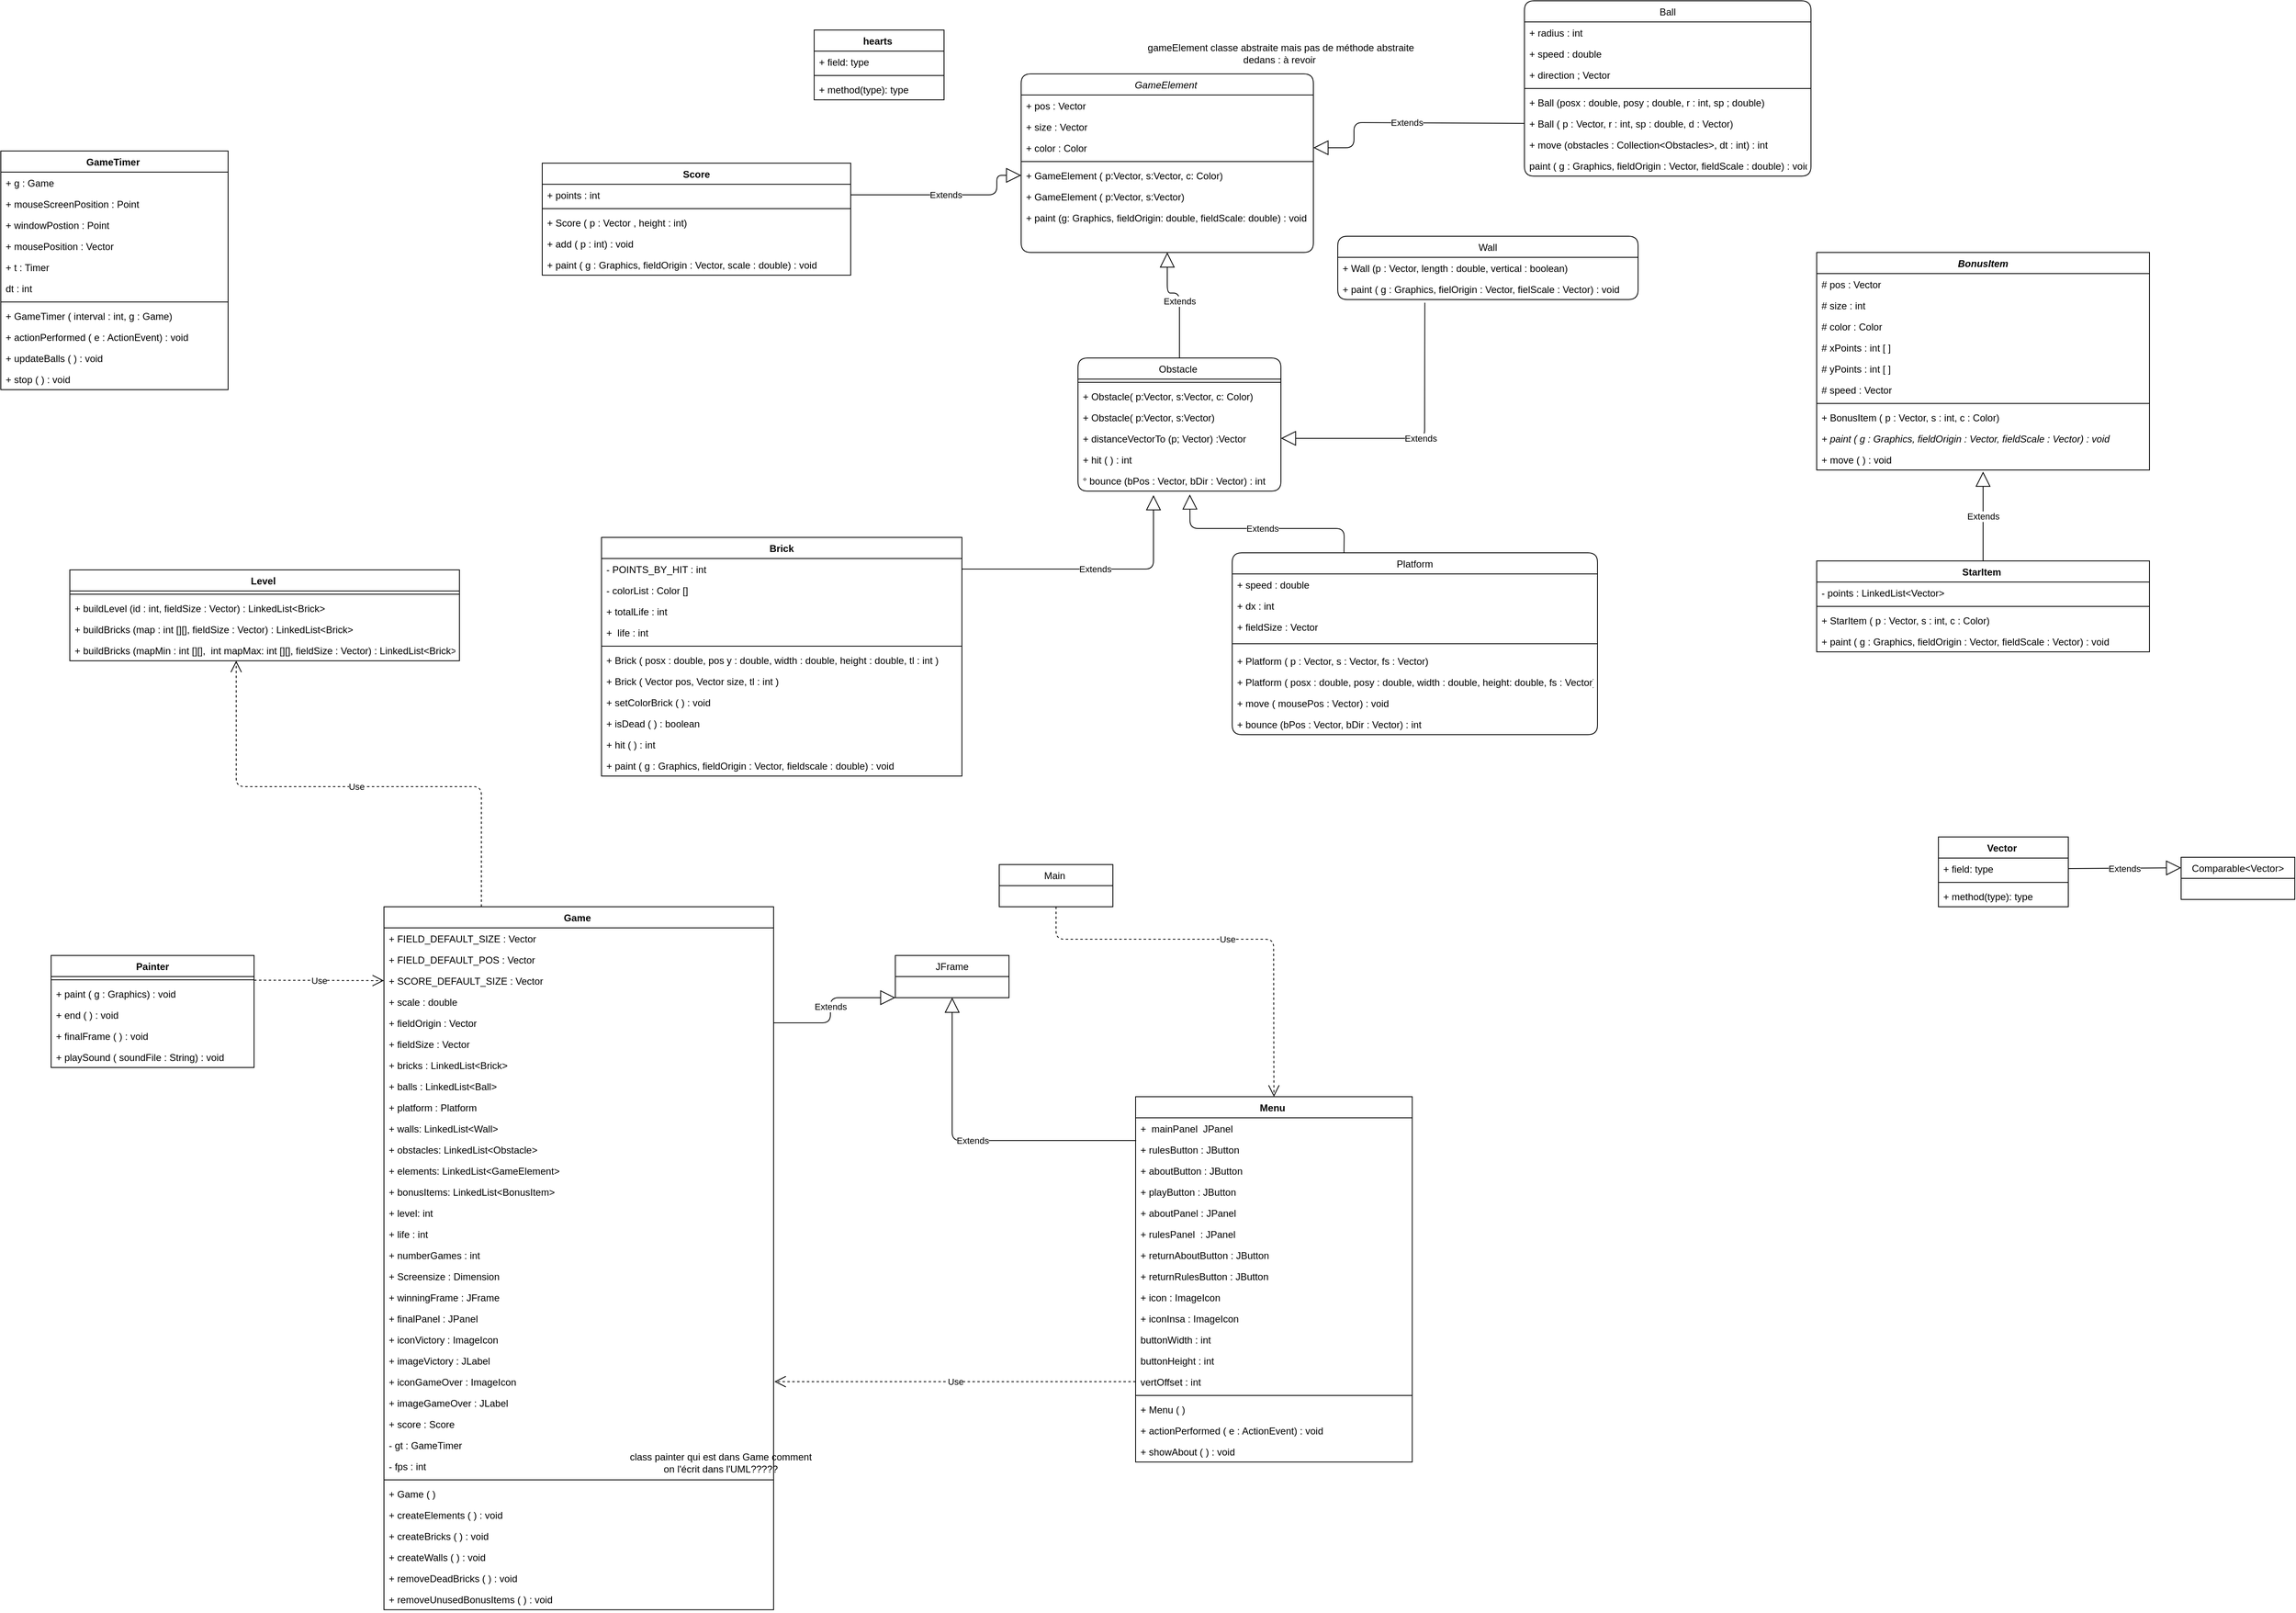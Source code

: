 <mxfile>
    <diagram id="C5RBs43oDa-KdzZeNtuy" name="Page-1">
        <mxGraphModel dx="3650" dy="557" grid="0" gridSize="10" guides="1" tooltips="1" connect="1" arrows="1" fold="1" page="0" pageScale="1" pageWidth="827" pageHeight="1169" background="none" math="0" shadow="0">
            <root>
                <mxCell id="WIyWlLk6GJQsqaUBKTNV-0"/>
                <mxCell id="WIyWlLk6GJQsqaUBKTNV-1" parent="WIyWlLk6GJQsqaUBKTNV-0"/>
                <mxCell id="zkfFHV4jXpPFQw0GAbJ--0" value="GameElement " style="swimlane;fontStyle=2;align=center;verticalAlign=top;childLayout=stackLayout;horizontal=1;startSize=26;horizontalStack=0;resizeParent=1;resizeLast=0;collapsible=1;marginBottom=0;rounded=1;shadow=0;strokeWidth=1;" parent="WIyWlLk6GJQsqaUBKTNV-1" vertex="1">
                    <mxGeometry x="-890" y="180" width="360" height="220" as="geometry">
                        <mxRectangle x="230" y="140" width="160" height="26" as="alternateBounds"/>
                    </mxGeometry>
                </mxCell>
                <mxCell id="zkfFHV4jXpPFQw0GAbJ--1" value="+ pos : Vector " style="text;align=left;verticalAlign=top;spacingLeft=4;spacingRight=4;overflow=hidden;rotatable=0;points=[[0,0.5],[1,0.5]];portConstraint=eastwest;rounded=1;" parent="zkfFHV4jXpPFQw0GAbJ--0" vertex="1">
                    <mxGeometry y="26" width="360" height="26" as="geometry"/>
                </mxCell>
                <mxCell id="zkfFHV4jXpPFQw0GAbJ--3" value="+ size : Vector " style="text;align=left;verticalAlign=top;spacingLeft=4;spacingRight=4;overflow=hidden;rotatable=0;points=[[0,0.5],[1,0.5]];portConstraint=eastwest;rounded=1;shadow=0;html=0;" parent="zkfFHV4jXpPFQw0GAbJ--0" vertex="1">
                    <mxGeometry y="52" width="360" height="26" as="geometry"/>
                </mxCell>
                <mxCell id="zkfFHV4jXpPFQw0GAbJ--2" value="+ color : Color " style="text;align=left;verticalAlign=top;spacingLeft=4;spacingRight=4;overflow=hidden;rotatable=0;points=[[0,0.5],[1,0.5]];portConstraint=eastwest;rounded=1;shadow=0;html=0;" parent="zkfFHV4jXpPFQw0GAbJ--0" vertex="1">
                    <mxGeometry y="78" width="360" height="26" as="geometry"/>
                </mxCell>
                <mxCell id="zkfFHV4jXpPFQw0GAbJ--4" value="" style="line;html=1;strokeWidth=1;align=left;verticalAlign=middle;spacingTop=-1;spacingLeft=3;spacingRight=3;rotatable=0;labelPosition=right;points=[];portConstraint=eastwest;rounded=1;" parent="zkfFHV4jXpPFQw0GAbJ--0" vertex="1">
                    <mxGeometry y="104" width="360" height="8" as="geometry"/>
                </mxCell>
                <mxCell id="zkfFHV4jXpPFQw0GAbJ--5" value="+ GameElement ( p:Vector, s:Vector, c: Color)&#10;" style="text;align=left;verticalAlign=top;spacingLeft=4;spacingRight=4;overflow=hidden;rotatable=0;points=[[0,0.5],[1,0.5]];portConstraint=eastwest;fontStyle=0;rounded=1;" parent="zkfFHV4jXpPFQw0GAbJ--0" vertex="1">
                    <mxGeometry y="112" width="360" height="26" as="geometry"/>
                </mxCell>
                <mxCell id="P5pWJtU0JUkxJ-UtCETu-0" value="+ GameElement ( p:Vector, s:Vector)&#10;" style="text;align=left;verticalAlign=top;spacingLeft=4;spacingRight=4;overflow=hidden;rotatable=0;points=[[0,0.5],[1,0.5]];portConstraint=eastwest;fontStyle=0;rounded=1;" parent="zkfFHV4jXpPFQw0GAbJ--0" vertex="1">
                    <mxGeometry y="138" width="360" height="26" as="geometry"/>
                </mxCell>
                <mxCell id="P5pWJtU0JUkxJ-UtCETu-1" value="+ paint (g: Graphics, fieldOrigin: double, fieldScale: double) : void " style="text;align=left;verticalAlign=top;spacingLeft=4;spacingRight=4;overflow=hidden;rotatable=0;points=[[0,0.5],[1,0.5]];portConstraint=eastwest;fontStyle=0;rounded=1;" parent="zkfFHV4jXpPFQw0GAbJ--0" vertex="1">
                    <mxGeometry y="164" width="360" height="26" as="geometry"/>
                </mxCell>
                <mxCell id="zkfFHV4jXpPFQw0GAbJ--6" value="Obstacle " style="swimlane;fontStyle=0;align=center;verticalAlign=top;childLayout=stackLayout;horizontal=1;startSize=26;horizontalStack=0;resizeParent=1;resizeLast=0;collapsible=1;marginBottom=0;rounded=1;shadow=0;strokeWidth=1;" parent="WIyWlLk6GJQsqaUBKTNV-1" vertex="1">
                    <mxGeometry x="-820" y="530" width="250" height="164" as="geometry">
                        <mxRectangle x="130" y="380" width="160" height="26" as="alternateBounds"/>
                    </mxGeometry>
                </mxCell>
                <mxCell id="zkfFHV4jXpPFQw0GAbJ--9" value="" style="line;html=1;strokeWidth=1;align=left;verticalAlign=middle;spacingTop=-1;spacingLeft=3;spacingRight=3;rotatable=0;labelPosition=right;points=[];portConstraint=eastwest;rounded=1;" parent="zkfFHV4jXpPFQw0GAbJ--6" vertex="1">
                    <mxGeometry y="26" width="250" height="8" as="geometry"/>
                </mxCell>
                <mxCell id="zkfFHV4jXpPFQw0GAbJ--11" value="+ Obstacle( p:Vector, s:Vector, c: Color)&#10;" style="text;align=left;verticalAlign=top;spacingLeft=4;spacingRight=4;overflow=hidden;rotatable=0;points=[[0,0.5],[1,0.5]];portConstraint=eastwest;rounded=1;" parent="zkfFHV4jXpPFQw0GAbJ--6" vertex="1">
                    <mxGeometry y="34" width="250" height="26" as="geometry"/>
                </mxCell>
                <mxCell id="P5pWJtU0JUkxJ-UtCETu-2" value="+ Obstacle( p:Vector, s:Vector)&#10;" style="text;align=left;verticalAlign=top;spacingLeft=4;spacingRight=4;overflow=hidden;rotatable=0;points=[[0,0.5],[1,0.5]];portConstraint=eastwest;rounded=1;" parent="zkfFHV4jXpPFQw0GAbJ--6" vertex="1">
                    <mxGeometry y="60" width="250" height="26" as="geometry"/>
                </mxCell>
                <mxCell id="P5pWJtU0JUkxJ-UtCETu-3" value="+ distanceVectorTo (p; Vector) :Vector" style="text;align=left;verticalAlign=top;spacingLeft=4;spacingRight=4;overflow=hidden;rotatable=0;points=[[0,0.5],[1,0.5]];portConstraint=eastwest;rounded=1;" parent="zkfFHV4jXpPFQw0GAbJ--6" vertex="1">
                    <mxGeometry y="86" width="250" height="26" as="geometry"/>
                </mxCell>
                <mxCell id="P5pWJtU0JUkxJ-UtCETu-4" value="+ hit ( ) : int " style="text;align=left;verticalAlign=top;spacingLeft=4;spacingRight=4;overflow=hidden;rotatable=0;points=[[0,0.5],[1,0.5]];portConstraint=eastwest;rounded=1;" parent="zkfFHV4jXpPFQw0GAbJ--6" vertex="1">
                    <mxGeometry y="112" width="250" height="26" as="geometry"/>
                </mxCell>
                <mxCell id="P5pWJtU0JUkxJ-UtCETu-11" value="° bounce (bPos : Vector, bDir : Vector) : int " style="text;align=left;verticalAlign=top;spacingLeft=4;spacingRight=4;overflow=hidden;rotatable=0;points=[[0,0.5],[1,0.5]];portConstraint=eastwest;rounded=1;" parent="zkfFHV4jXpPFQw0GAbJ--6" vertex="1">
                    <mxGeometry y="138" width="250" height="26" as="geometry"/>
                </mxCell>
                <mxCell id="P5pWJtU0JUkxJ-UtCETu-21" value="Wall" style="swimlane;fontStyle=0;childLayout=stackLayout;horizontal=1;startSize=26;fillColor=none;horizontalStack=0;resizeParent=1;resizeParentMax=0;resizeLast=0;collapsible=1;marginBottom=0;rounded=1;" parent="WIyWlLk6GJQsqaUBKTNV-1" vertex="1">
                    <mxGeometry x="-500" y="380" width="370" height="78" as="geometry"/>
                </mxCell>
                <mxCell id="P5pWJtU0JUkxJ-UtCETu-22" value="+ Wall (p : Vector, length : double, vertical : boolean)" style="text;strokeColor=none;fillColor=none;align=left;verticalAlign=top;spacingLeft=4;spacingRight=4;overflow=hidden;rotatable=0;points=[[0,0.5],[1,0.5]];portConstraint=eastwest;rounded=1;" parent="P5pWJtU0JUkxJ-UtCETu-21" vertex="1">
                    <mxGeometry y="26" width="370" height="26" as="geometry"/>
                </mxCell>
                <mxCell id="P5pWJtU0JUkxJ-UtCETu-23" value="+ paint ( g : Graphics, fielOrigin : Vector, fielScale : Vector) : void " style="text;strokeColor=none;fillColor=none;align=left;verticalAlign=top;spacingLeft=4;spacingRight=4;overflow=hidden;rotatable=0;points=[[0,0.5],[1,0.5]];portConstraint=eastwest;rounded=1;" parent="P5pWJtU0JUkxJ-UtCETu-21" vertex="1">
                    <mxGeometry y="52" width="370" height="26" as="geometry"/>
                </mxCell>
                <mxCell id="P5pWJtU0JUkxJ-UtCETu-28" value="Platform" style="swimlane;fontStyle=0;align=center;verticalAlign=top;childLayout=stackLayout;horizontal=1;startSize=26;horizontalStack=0;resizeParent=1;resizeParentMax=0;resizeLast=0;collapsible=1;marginBottom=0;rounded=1;" parent="WIyWlLk6GJQsqaUBKTNV-1" vertex="1">
                    <mxGeometry x="-630" y="770" width="450" height="224" as="geometry"/>
                </mxCell>
                <mxCell id="P5pWJtU0JUkxJ-UtCETu-29" value="+ speed : double " style="text;strokeColor=none;fillColor=none;align=left;verticalAlign=top;spacingLeft=4;spacingRight=4;overflow=hidden;rotatable=0;points=[[0,0.5],[1,0.5]];portConstraint=eastwest;rounded=1;" parent="P5pWJtU0JUkxJ-UtCETu-28" vertex="1">
                    <mxGeometry y="26" width="450" height="26" as="geometry"/>
                </mxCell>
                <mxCell id="P5pWJtU0JUkxJ-UtCETu-37" value="+ dx : int " style="text;strokeColor=none;fillColor=none;align=left;verticalAlign=top;spacingLeft=4;spacingRight=4;overflow=hidden;rotatable=0;points=[[0,0.5],[1,0.5]];portConstraint=eastwest;rounded=1;" parent="P5pWJtU0JUkxJ-UtCETu-28" vertex="1">
                    <mxGeometry y="52" width="450" height="26" as="geometry"/>
                </mxCell>
                <mxCell id="P5pWJtU0JUkxJ-UtCETu-38" value="+ fieldSize : Vector " style="text;strokeColor=none;fillColor=none;align=left;verticalAlign=top;spacingLeft=4;spacingRight=4;overflow=hidden;rotatable=0;points=[[0,0.5],[1,0.5]];portConstraint=eastwest;rounded=1;" parent="P5pWJtU0JUkxJ-UtCETu-28" vertex="1">
                    <mxGeometry y="78" width="450" height="26" as="geometry"/>
                </mxCell>
                <mxCell id="P5pWJtU0JUkxJ-UtCETu-30" value="" style="line;strokeWidth=1;fillColor=none;align=left;verticalAlign=middle;spacingTop=-1;spacingLeft=3;spacingRight=3;rotatable=0;labelPosition=right;points=[];portConstraint=eastwest;rounded=1;" parent="P5pWJtU0JUkxJ-UtCETu-28" vertex="1">
                    <mxGeometry y="104" width="450" height="16" as="geometry"/>
                </mxCell>
                <mxCell id="P5pWJtU0JUkxJ-UtCETu-31" value="+ Platform ( p : Vector, s : Vector, fs : Vector) " style="text;strokeColor=none;fillColor=none;align=left;verticalAlign=top;spacingLeft=4;spacingRight=4;overflow=hidden;rotatable=0;points=[[0,0.5],[1,0.5]];portConstraint=eastwest;rounded=1;" parent="P5pWJtU0JUkxJ-UtCETu-28" vertex="1">
                    <mxGeometry y="120" width="450" height="26" as="geometry"/>
                </mxCell>
                <mxCell id="1" value="+ Platform ( posx : double, posy : double, width : double, height: double, fs : Vector) " style="text;strokeColor=none;fillColor=none;align=left;verticalAlign=top;spacingLeft=4;spacingRight=4;overflow=hidden;rotatable=0;points=[[0,0.5],[1,0.5]];portConstraint=eastwest;rounded=1;" parent="P5pWJtU0JUkxJ-UtCETu-28" vertex="1">
                    <mxGeometry y="146" width="450" height="26" as="geometry"/>
                </mxCell>
                <mxCell id="P5pWJtU0JUkxJ-UtCETu-39" value="+ move ( mousePos : Vector) : void " style="text;strokeColor=none;fillColor=none;align=left;verticalAlign=top;spacingLeft=4;spacingRight=4;overflow=hidden;rotatable=0;points=[[0,0.5],[1,0.5]];portConstraint=eastwest;rounded=1;" parent="P5pWJtU0JUkxJ-UtCETu-28" vertex="1">
                    <mxGeometry y="172" width="450" height="26" as="geometry"/>
                </mxCell>
                <mxCell id="P5pWJtU0JUkxJ-UtCETu-40" value="+ bounce (bPos : Vector, bDir : Vector) : int " style="text;strokeColor=none;fillColor=none;align=left;verticalAlign=top;spacingLeft=4;spacingRight=4;overflow=hidden;rotatable=0;points=[[0,0.5],[1,0.5]];portConstraint=eastwest;rounded=1;" parent="P5pWJtU0JUkxJ-UtCETu-28" vertex="1">
                    <mxGeometry y="198" width="450" height="26" as="geometry"/>
                </mxCell>
                <mxCell id="P5pWJtU0JUkxJ-UtCETu-43" value="Ball" style="swimlane;fontStyle=0;align=center;verticalAlign=top;childLayout=stackLayout;horizontal=1;startSize=26;horizontalStack=0;resizeParent=1;resizeParentMax=0;resizeLast=0;collapsible=1;marginBottom=0;rounded=1;" parent="WIyWlLk6GJQsqaUBKTNV-1" vertex="1">
                    <mxGeometry x="-270" y="90" width="353" height="216" as="geometry"/>
                </mxCell>
                <mxCell id="P5pWJtU0JUkxJ-UtCETu-44" value="+ radius : int" style="text;strokeColor=none;fillColor=none;align=left;verticalAlign=top;spacingLeft=4;spacingRight=4;overflow=hidden;rotatable=0;points=[[0,0.5],[1,0.5]];portConstraint=eastwest;rounded=1;" parent="P5pWJtU0JUkxJ-UtCETu-43" vertex="1">
                    <mxGeometry y="26" width="353" height="26" as="geometry"/>
                </mxCell>
                <mxCell id="P5pWJtU0JUkxJ-UtCETu-47" value="+ speed : double " style="text;strokeColor=none;fillColor=none;align=left;verticalAlign=top;spacingLeft=4;spacingRight=4;overflow=hidden;rotatable=0;points=[[0,0.5],[1,0.5]];portConstraint=eastwest;rounded=1;" parent="P5pWJtU0JUkxJ-UtCETu-43" vertex="1">
                    <mxGeometry y="52" width="353" height="26" as="geometry"/>
                </mxCell>
                <mxCell id="P5pWJtU0JUkxJ-UtCETu-48" value="+ direction ; Vector " style="text;strokeColor=none;fillColor=none;align=left;verticalAlign=top;spacingLeft=4;spacingRight=4;overflow=hidden;rotatable=0;points=[[0,0.5],[1,0.5]];portConstraint=eastwest;rounded=1;" parent="P5pWJtU0JUkxJ-UtCETu-43" vertex="1">
                    <mxGeometry y="78" width="353" height="26" as="geometry"/>
                </mxCell>
                <mxCell id="P5pWJtU0JUkxJ-UtCETu-45" value="" style="line;strokeWidth=1;fillColor=none;align=left;verticalAlign=middle;spacingTop=-1;spacingLeft=3;spacingRight=3;rotatable=0;labelPosition=right;points=[];portConstraint=eastwest;rounded=1;" parent="P5pWJtU0JUkxJ-UtCETu-43" vertex="1">
                    <mxGeometry y="104" width="353" height="8" as="geometry"/>
                </mxCell>
                <mxCell id="P5pWJtU0JUkxJ-UtCETu-46" value="+ Ball (posx : double, posy ; double, r : int, sp ; double)" style="text;strokeColor=none;fillColor=none;align=left;verticalAlign=top;spacingLeft=4;spacingRight=4;overflow=hidden;rotatable=0;points=[[0,0.5],[1,0.5]];portConstraint=eastwest;rounded=1;" parent="P5pWJtU0JUkxJ-UtCETu-43" vertex="1">
                    <mxGeometry y="112" width="353" height="26" as="geometry"/>
                </mxCell>
                <mxCell id="0" value="+ Ball ( p : Vector, r : int, sp : double, d : Vector)" style="text;strokeColor=none;fillColor=none;align=left;verticalAlign=top;spacingLeft=4;spacingRight=4;overflow=hidden;rotatable=0;points=[[0,0.5],[1,0.5]];portConstraint=eastwest;rounded=1;" parent="P5pWJtU0JUkxJ-UtCETu-43" vertex="1">
                    <mxGeometry y="138" width="353" height="26" as="geometry"/>
                </mxCell>
                <mxCell id="P5pWJtU0JUkxJ-UtCETu-50" value="+ move (obstacles : Collection&lt;Obstacles&gt;, dt : int) : int " style="text;strokeColor=none;fillColor=none;align=left;verticalAlign=top;spacingLeft=4;spacingRight=4;overflow=hidden;rotatable=0;points=[[0,0.5],[1,0.5]];portConstraint=eastwest;rounded=1;" parent="P5pWJtU0JUkxJ-UtCETu-43" vertex="1">
                    <mxGeometry y="164" width="353" height="26" as="geometry"/>
                </mxCell>
                <mxCell id="P5pWJtU0JUkxJ-UtCETu-51" value="paint ( g : Graphics, fieldOrigin : Vector, fieldScale : double) : void " style="text;strokeColor=none;fillColor=none;align=left;verticalAlign=top;spacingLeft=4;spacingRight=4;overflow=hidden;rotatable=0;points=[[0,0.5],[1,0.5]];portConstraint=eastwest;rounded=1;" parent="P5pWJtU0JUkxJ-UtCETu-43" vertex="1">
                    <mxGeometry y="190" width="353" height="26" as="geometry"/>
                </mxCell>
                <mxCell id="rIkTFQc5rq41nC-OxnAQ-1" value="Level " style="swimlane;fontStyle=1;align=center;verticalAlign=top;childLayout=stackLayout;horizontal=1;startSize=26;horizontalStack=0;resizeParent=1;resizeParentMax=0;resizeLast=0;collapsible=1;marginBottom=0;" parent="WIyWlLk6GJQsqaUBKTNV-1" vertex="1">
                    <mxGeometry x="-2062" y="791" width="480" height="112" as="geometry"/>
                </mxCell>
                <mxCell id="rIkTFQc5rq41nC-OxnAQ-2" value="" style="line;strokeWidth=1;fillColor=none;align=left;verticalAlign=middle;spacingTop=-1;spacingLeft=3;spacingRight=3;rotatable=0;labelPosition=right;points=[];portConstraint=eastwest;" parent="rIkTFQc5rq41nC-OxnAQ-1" vertex="1">
                    <mxGeometry y="26" width="480" height="8" as="geometry"/>
                </mxCell>
                <mxCell id="rIkTFQc5rq41nC-OxnAQ-3" value="+ buildLevel (id : int, fieldSize : Vector) : LinkedList&lt;Brick&gt;" style="text;strokeColor=none;fillColor=none;align=left;verticalAlign=top;spacingLeft=4;spacingRight=4;overflow=hidden;rotatable=0;points=[[0,0.5],[1,0.5]];portConstraint=eastwest;" parent="rIkTFQc5rq41nC-OxnAQ-1" vertex="1">
                    <mxGeometry y="34" width="480" height="26" as="geometry"/>
                </mxCell>
                <mxCell id="rIkTFQc5rq41nC-OxnAQ-4" value="+ buildBricks (map : int [][], fieldSize : Vector) : LinkedList&lt;Brick&gt;" style="text;strokeColor=none;fillColor=none;align=left;verticalAlign=top;spacingLeft=4;spacingRight=4;overflow=hidden;rotatable=0;points=[[0,0.5],[1,0.5]];portConstraint=eastwest;" parent="rIkTFQc5rq41nC-OxnAQ-1" vertex="1">
                    <mxGeometry y="60" width="480" height="26" as="geometry"/>
                </mxCell>
                <mxCell id="rIkTFQc5rq41nC-OxnAQ-5" value="+ buildBricks (mapMin : int [][],  int mapMax: int [][], fieldSize : Vector) : LinkedList&lt;Brick&gt;" style="text;strokeColor=none;fillColor=none;align=left;verticalAlign=top;spacingLeft=4;spacingRight=4;overflow=hidden;rotatable=0;points=[[0,0.5],[1,0.5]];portConstraint=eastwest;" parent="rIkTFQc5rq41nC-OxnAQ-1" vertex="1">
                    <mxGeometry y="86" width="480" height="26" as="geometry"/>
                </mxCell>
                <mxCell id="3sQyv6i3t1E8PnTwrgPQ-1" value="GameTimer " style="swimlane;fontStyle=1;align=center;verticalAlign=top;childLayout=stackLayout;horizontal=1;startSize=26;horizontalStack=0;resizeParent=1;resizeParentMax=0;resizeLast=0;collapsible=1;marginBottom=0;" parent="WIyWlLk6GJQsqaUBKTNV-1" vertex="1">
                    <mxGeometry x="-2147" y="275" width="280" height="294" as="geometry"/>
                </mxCell>
                <mxCell id="3sQyv6i3t1E8PnTwrgPQ-2" value="+ g : Game " style="text;strokeColor=none;fillColor=none;align=left;verticalAlign=top;spacingLeft=4;spacingRight=4;overflow=hidden;rotatable=0;points=[[0,0.5],[1,0.5]];portConstraint=eastwest;" parent="3sQyv6i3t1E8PnTwrgPQ-1" vertex="1">
                    <mxGeometry y="26" width="280" height="26" as="geometry"/>
                </mxCell>
                <mxCell id="3sQyv6i3t1E8PnTwrgPQ-3" value="+ mouseScreenPosition : Point" style="text;strokeColor=none;fillColor=none;align=left;verticalAlign=top;spacingLeft=4;spacingRight=4;overflow=hidden;rotatable=0;points=[[0,0.5],[1,0.5]];portConstraint=eastwest;" parent="3sQyv6i3t1E8PnTwrgPQ-1" vertex="1">
                    <mxGeometry y="52" width="280" height="26" as="geometry"/>
                </mxCell>
                <mxCell id="3sQyv6i3t1E8PnTwrgPQ-4" value="+ windowPostion : Point " style="text;strokeColor=none;fillColor=none;align=left;verticalAlign=top;spacingLeft=4;spacingRight=4;overflow=hidden;rotatable=0;points=[[0,0.5],[1,0.5]];portConstraint=eastwest;" parent="3sQyv6i3t1E8PnTwrgPQ-1" vertex="1">
                    <mxGeometry y="78" width="280" height="26" as="geometry"/>
                </mxCell>
                <mxCell id="3sQyv6i3t1E8PnTwrgPQ-5" value="+ mousePosition : Vector " style="text;strokeColor=none;fillColor=none;align=left;verticalAlign=top;spacingLeft=4;spacingRight=4;overflow=hidden;rotatable=0;points=[[0,0.5],[1,0.5]];portConstraint=eastwest;" parent="3sQyv6i3t1E8PnTwrgPQ-1" vertex="1">
                    <mxGeometry y="104" width="280" height="26" as="geometry"/>
                </mxCell>
                <mxCell id="3sQyv6i3t1E8PnTwrgPQ-6" value="+ t : Timer " style="text;strokeColor=none;fillColor=none;align=left;verticalAlign=top;spacingLeft=4;spacingRight=4;overflow=hidden;rotatable=0;points=[[0,0.5],[1,0.5]];portConstraint=eastwest;" parent="3sQyv6i3t1E8PnTwrgPQ-1" vertex="1">
                    <mxGeometry y="130" width="280" height="26" as="geometry"/>
                </mxCell>
                <mxCell id="3sQyv6i3t1E8PnTwrgPQ-7" value="dt : int " style="text;strokeColor=none;fillColor=none;align=left;verticalAlign=top;spacingLeft=4;spacingRight=4;overflow=hidden;rotatable=0;points=[[0,0.5],[1,0.5]];portConstraint=eastwest;" parent="3sQyv6i3t1E8PnTwrgPQ-1" vertex="1">
                    <mxGeometry y="156" width="280" height="26" as="geometry"/>
                </mxCell>
                <mxCell id="3sQyv6i3t1E8PnTwrgPQ-8" value="" style="line;strokeWidth=1;fillColor=none;align=left;verticalAlign=middle;spacingTop=-1;spacingLeft=3;spacingRight=3;rotatable=0;labelPosition=right;points=[];portConstraint=eastwest;" parent="3sQyv6i3t1E8PnTwrgPQ-1" vertex="1">
                    <mxGeometry y="182" width="280" height="8" as="geometry"/>
                </mxCell>
                <mxCell id="3sQyv6i3t1E8PnTwrgPQ-9" value="+ GameTimer ( interval : int, g : Game)" style="text;strokeColor=none;fillColor=none;align=left;verticalAlign=top;spacingLeft=4;spacingRight=4;overflow=hidden;rotatable=0;points=[[0,0.5],[1,0.5]];portConstraint=eastwest;" parent="3sQyv6i3t1E8PnTwrgPQ-1" vertex="1">
                    <mxGeometry y="190" width="280" height="26" as="geometry"/>
                </mxCell>
                <mxCell id="3sQyv6i3t1E8PnTwrgPQ-10" value="+ actionPerformed ( e : ActionEvent) : void " style="text;strokeColor=none;fillColor=none;align=left;verticalAlign=top;spacingLeft=4;spacingRight=4;overflow=hidden;rotatable=0;points=[[0,0.5],[1,0.5]];portConstraint=eastwest;" parent="3sQyv6i3t1E8PnTwrgPQ-1" vertex="1">
                    <mxGeometry y="216" width="280" height="26" as="geometry"/>
                </mxCell>
                <mxCell id="3sQyv6i3t1E8PnTwrgPQ-11" value="+ updateBalls ( ) : void " style="text;strokeColor=none;fillColor=none;align=left;verticalAlign=top;spacingLeft=4;spacingRight=4;overflow=hidden;rotatable=0;points=[[0,0.5],[1,0.5]];portConstraint=eastwest;" parent="3sQyv6i3t1E8PnTwrgPQ-1" vertex="1">
                    <mxGeometry y="242" width="280" height="26" as="geometry"/>
                </mxCell>
                <mxCell id="3sQyv6i3t1E8PnTwrgPQ-12" value="+ stop ( ) : void " style="text;strokeColor=none;fillColor=none;align=left;verticalAlign=top;spacingLeft=4;spacingRight=4;overflow=hidden;rotatable=0;points=[[0,0.5],[1,0.5]];portConstraint=eastwest;" parent="3sQyv6i3t1E8PnTwrgPQ-1" vertex="1">
                    <mxGeometry y="268" width="280" height="26" as="geometry"/>
                </mxCell>
                <mxCell id="muImEL95zhOur9puR7TI-1" value="Score" style="swimlane;fontStyle=1;align=center;verticalAlign=top;childLayout=stackLayout;horizontal=1;startSize=26;horizontalStack=0;resizeParent=1;resizeParentMax=0;resizeLast=0;collapsible=1;marginBottom=0;" parent="WIyWlLk6GJQsqaUBKTNV-1" vertex="1">
                    <mxGeometry x="-1480" y="290" width="380" height="138" as="geometry"/>
                </mxCell>
                <mxCell id="muImEL95zhOur9puR7TI-2" value="+ points : int " style="text;strokeColor=none;fillColor=none;align=left;verticalAlign=top;spacingLeft=4;spacingRight=4;overflow=hidden;rotatable=0;points=[[0,0.5],[1,0.5]];portConstraint=eastwest;" parent="muImEL95zhOur9puR7TI-1" vertex="1">
                    <mxGeometry y="26" width="380" height="26" as="geometry"/>
                </mxCell>
                <mxCell id="muImEL95zhOur9puR7TI-3" value="" style="line;strokeWidth=1;fillColor=none;align=left;verticalAlign=middle;spacingTop=-1;spacingLeft=3;spacingRight=3;rotatable=0;labelPosition=right;points=[];portConstraint=eastwest;" parent="muImEL95zhOur9puR7TI-1" vertex="1">
                    <mxGeometry y="52" width="380" height="8" as="geometry"/>
                </mxCell>
                <mxCell id="muImEL95zhOur9puR7TI-4" value="+ Score ( p : Vector , height : int)" style="text;strokeColor=none;fillColor=none;align=left;verticalAlign=top;spacingLeft=4;spacingRight=4;overflow=hidden;rotatable=0;points=[[0,0.5],[1,0.5]];portConstraint=eastwest;" parent="muImEL95zhOur9puR7TI-1" vertex="1">
                    <mxGeometry y="60" width="380" height="26" as="geometry"/>
                </mxCell>
                <mxCell id="muImEL95zhOur9puR7TI-5" value="+ add ( p : int) : void " style="text;strokeColor=none;fillColor=none;align=left;verticalAlign=top;spacingLeft=4;spacingRight=4;overflow=hidden;rotatable=0;points=[[0,0.5],[1,0.5]];portConstraint=eastwest;" parent="muImEL95zhOur9puR7TI-1" vertex="1">
                    <mxGeometry y="86" width="380" height="26" as="geometry"/>
                </mxCell>
                <mxCell id="muImEL95zhOur9puR7TI-6" value="+ paint ( g : Graphics, fieldOrigin : Vector, scale : double) : void " style="text;strokeColor=none;fillColor=none;align=left;verticalAlign=top;spacingLeft=4;spacingRight=4;overflow=hidden;rotatable=0;points=[[0,0.5],[1,0.5]];portConstraint=eastwest;" parent="muImEL95zhOur9puR7TI-1" vertex="1">
                    <mxGeometry y="112" width="380" height="26" as="geometry"/>
                </mxCell>
                <mxCell id="2" value="BonusItem" style="swimlane;fontStyle=3;align=center;verticalAlign=top;childLayout=stackLayout;horizontal=1;startSize=26;horizontalStack=0;resizeParent=1;resizeParentMax=0;resizeLast=0;collapsible=1;marginBottom=0;" parent="WIyWlLk6GJQsqaUBKTNV-1" vertex="1">
                    <mxGeometry x="90" y="400" width="410" height="268" as="geometry"/>
                </mxCell>
                <mxCell id="3" value="# pos : Vector " style="text;strokeColor=none;fillColor=none;align=left;verticalAlign=top;spacingLeft=4;spacingRight=4;overflow=hidden;rotatable=0;points=[[0,0.5],[1,0.5]];portConstraint=eastwest;" parent="2" vertex="1">
                    <mxGeometry y="26" width="410" height="26" as="geometry"/>
                </mxCell>
                <mxCell id="6" value="# size : int " style="text;strokeColor=none;fillColor=none;align=left;verticalAlign=top;spacingLeft=4;spacingRight=4;overflow=hidden;rotatable=0;points=[[0,0.5],[1,0.5]];portConstraint=eastwest;" parent="2" vertex="1">
                    <mxGeometry y="52" width="410" height="26" as="geometry"/>
                </mxCell>
                <mxCell id="7" value="# color : Color" style="text;strokeColor=none;fillColor=none;align=left;verticalAlign=top;spacingLeft=4;spacingRight=4;overflow=hidden;rotatable=0;points=[[0,0.5],[1,0.5]];portConstraint=eastwest;" parent="2" vertex="1">
                    <mxGeometry y="78" width="410" height="26" as="geometry"/>
                </mxCell>
                <mxCell id="8" value="# xPoints : int [ ]" style="text;strokeColor=none;fillColor=none;align=left;verticalAlign=top;spacingLeft=4;spacingRight=4;overflow=hidden;rotatable=0;points=[[0,0.5],[1,0.5]];portConstraint=eastwest;" parent="2" vertex="1">
                    <mxGeometry y="104" width="410" height="26" as="geometry"/>
                </mxCell>
                <mxCell id="9" value="# yPoints : int [ ]" style="text;strokeColor=none;fillColor=none;align=left;verticalAlign=top;spacingLeft=4;spacingRight=4;overflow=hidden;rotatable=0;points=[[0,0.5],[1,0.5]];portConstraint=eastwest;" parent="2" vertex="1">
                    <mxGeometry y="130" width="410" height="26" as="geometry"/>
                </mxCell>
                <mxCell id="10" value="# speed : Vector " style="text;strokeColor=none;fillColor=none;align=left;verticalAlign=top;spacingLeft=4;spacingRight=4;overflow=hidden;rotatable=0;points=[[0,0.5],[1,0.5]];portConstraint=eastwest;" parent="2" vertex="1">
                    <mxGeometry y="156" width="410" height="26" as="geometry"/>
                </mxCell>
                <mxCell id="4" value="" style="line;strokeWidth=1;fillColor=none;align=left;verticalAlign=middle;spacingTop=-1;spacingLeft=3;spacingRight=3;rotatable=0;labelPosition=right;points=[];portConstraint=eastwest;" parent="2" vertex="1">
                    <mxGeometry y="182" width="410" height="8" as="geometry"/>
                </mxCell>
                <mxCell id="5" value="+ BonusItem ( p : Vector, s : int, c : Color) " style="text;strokeColor=none;fillColor=none;align=left;verticalAlign=top;spacingLeft=4;spacingRight=4;overflow=hidden;rotatable=0;points=[[0,0.5],[1,0.5]];portConstraint=eastwest;" parent="2" vertex="1">
                    <mxGeometry y="190" width="410" height="26" as="geometry"/>
                </mxCell>
                <mxCell id="11" value="+ paint ( g : Graphics, fieldOrigin : Vector, fieldScale : Vector) : void " style="text;strokeColor=none;fillColor=none;align=left;verticalAlign=top;spacingLeft=4;spacingRight=4;overflow=hidden;rotatable=0;points=[[0,0.5],[1,0.5]];portConstraint=eastwest;fontStyle=2" parent="2" vertex="1">
                    <mxGeometry y="216" width="410" height="26" as="geometry"/>
                </mxCell>
                <mxCell id="12" value="+ move ( ) : void " style="text;strokeColor=none;fillColor=none;align=left;verticalAlign=top;spacingLeft=4;spacingRight=4;overflow=hidden;rotatable=0;points=[[0,0.5],[1,0.5]];portConstraint=eastwest;" parent="2" vertex="1">
                    <mxGeometry y="242" width="410" height="26" as="geometry"/>
                </mxCell>
                <mxCell id="14" value="StarItem " style="swimlane;fontStyle=1;align=center;verticalAlign=top;childLayout=stackLayout;horizontal=1;startSize=26;horizontalStack=0;resizeParent=1;resizeParentMax=0;resizeLast=0;collapsible=1;marginBottom=0;" parent="WIyWlLk6GJQsqaUBKTNV-1" vertex="1">
                    <mxGeometry x="90" y="780" width="410" height="112" as="geometry"/>
                </mxCell>
                <mxCell id="15" value="- points : LinkedList&lt;Vector&gt;" style="text;strokeColor=none;fillColor=none;align=left;verticalAlign=top;spacingLeft=4;spacingRight=4;overflow=hidden;rotatable=0;points=[[0,0.5],[1,0.5]];portConstraint=eastwest;" parent="14" vertex="1">
                    <mxGeometry y="26" width="410" height="26" as="geometry"/>
                </mxCell>
                <mxCell id="16" value="" style="line;strokeWidth=1;fillColor=none;align=left;verticalAlign=middle;spacingTop=-1;spacingLeft=3;spacingRight=3;rotatable=0;labelPosition=right;points=[];portConstraint=eastwest;" parent="14" vertex="1">
                    <mxGeometry y="52" width="410" height="8" as="geometry"/>
                </mxCell>
                <mxCell id="17" value="+ StarItem ( p : Vector, s : int, c : Color)" style="text;strokeColor=none;fillColor=none;align=left;verticalAlign=top;spacingLeft=4;spacingRight=4;overflow=hidden;rotatable=0;points=[[0,0.5],[1,0.5]];portConstraint=eastwest;" parent="14" vertex="1">
                    <mxGeometry y="60" width="410" height="26" as="geometry"/>
                </mxCell>
                <mxCell id="19" value="+ paint ( g : Graphics, fieldOrigin : Vector, fieldScale : Vector) : void " style="text;strokeColor=none;fillColor=none;align=left;verticalAlign=top;spacingLeft=4;spacingRight=4;overflow=hidden;rotatable=0;points=[[0,0.5],[1,0.5]];portConstraint=eastwest;fontStyle=0" parent="14" vertex="1">
                    <mxGeometry y="86" width="410" height="26" as="geometry"/>
                </mxCell>
                <mxCell id="23" value="Game " style="swimlane;fontStyle=1;align=center;verticalAlign=top;childLayout=stackLayout;horizontal=1;startSize=26;horizontalStack=0;resizeParent=1;resizeParentMax=0;resizeLast=0;collapsible=1;marginBottom=0;" parent="WIyWlLk6GJQsqaUBKTNV-1" vertex="1">
                    <mxGeometry x="-1675" y="1206" width="480" height="866" as="geometry"/>
                </mxCell>
                <mxCell id="24" value="+ FIELD_DEFAULT_SIZE : Vector " style="text;strokeColor=none;fillColor=none;align=left;verticalAlign=top;spacingLeft=4;spacingRight=4;overflow=hidden;rotatable=0;points=[[0,0.5],[1,0.5]];portConstraint=eastwest;" parent="23" vertex="1">
                    <mxGeometry y="26" width="480" height="26" as="geometry"/>
                </mxCell>
                <mxCell id="27" value="+ FIELD_DEFAULT_POS : Vector " style="text;strokeColor=none;fillColor=none;align=left;verticalAlign=top;spacingLeft=4;spacingRight=4;overflow=hidden;rotatable=0;points=[[0,0.5],[1,0.5]];portConstraint=eastwest;" parent="23" vertex="1">
                    <mxGeometry y="52" width="480" height="26" as="geometry"/>
                </mxCell>
                <mxCell id="28" value="+ SCORE_DEFAULT_SIZE : Vector " style="text;strokeColor=none;fillColor=none;align=left;verticalAlign=top;spacingLeft=4;spacingRight=4;overflow=hidden;rotatable=0;points=[[0,0.5],[1,0.5]];portConstraint=eastwest;" parent="23" vertex="1">
                    <mxGeometry y="78" width="480" height="26" as="geometry"/>
                </mxCell>
                <mxCell id="29" value="+ scale : double " style="text;strokeColor=none;fillColor=none;align=left;verticalAlign=top;spacingLeft=4;spacingRight=4;overflow=hidden;rotatable=0;points=[[0,0.5],[1,0.5]];portConstraint=eastwest;" parent="23" vertex="1">
                    <mxGeometry y="104" width="480" height="26" as="geometry"/>
                </mxCell>
                <mxCell id="30" value="+ fieldOrigin : Vector " style="text;strokeColor=none;fillColor=none;align=left;verticalAlign=top;spacingLeft=4;spacingRight=4;overflow=hidden;rotatable=0;points=[[0,0.5],[1,0.5]];portConstraint=eastwest;" parent="23" vertex="1">
                    <mxGeometry y="130" width="480" height="26" as="geometry"/>
                </mxCell>
                <mxCell id="31" value="+ fieldSize : Vector " style="text;strokeColor=none;fillColor=none;align=left;verticalAlign=top;spacingLeft=4;spacingRight=4;overflow=hidden;rotatable=0;points=[[0,0.5],[1,0.5]];portConstraint=eastwest;" parent="23" vertex="1">
                    <mxGeometry y="156" width="480" height="26" as="geometry"/>
                </mxCell>
                <mxCell id="32" value="+ bricks : LinkedList&lt;Brick&gt;" style="text;strokeColor=none;fillColor=none;align=left;verticalAlign=top;spacingLeft=4;spacingRight=4;overflow=hidden;rotatable=0;points=[[0,0.5],[1,0.5]];portConstraint=eastwest;" parent="23" vertex="1">
                    <mxGeometry y="182" width="480" height="26" as="geometry"/>
                </mxCell>
                <mxCell id="33" value="+ balls : LinkedList&lt;Ball&gt;" style="text;strokeColor=none;fillColor=none;align=left;verticalAlign=top;spacingLeft=4;spacingRight=4;overflow=hidden;rotatable=0;points=[[0,0.5],[1,0.5]];portConstraint=eastwest;" parent="23" vertex="1">
                    <mxGeometry y="208" width="480" height="26" as="geometry"/>
                </mxCell>
                <mxCell id="34" value="+ platform : Platform " style="text;strokeColor=none;fillColor=none;align=left;verticalAlign=top;spacingLeft=4;spacingRight=4;overflow=hidden;rotatable=0;points=[[0,0.5],[1,0.5]];portConstraint=eastwest;" parent="23" vertex="1">
                    <mxGeometry y="234" width="480" height="26" as="geometry"/>
                </mxCell>
                <mxCell id="35" value="+ walls: LinkedList&lt;Wall&gt;" style="text;strokeColor=none;fillColor=none;align=left;verticalAlign=top;spacingLeft=4;spacingRight=4;overflow=hidden;rotatable=0;points=[[0,0.5],[1,0.5]];portConstraint=eastwest;" parent="23" vertex="1">
                    <mxGeometry y="260" width="480" height="26" as="geometry"/>
                </mxCell>
                <mxCell id="36" value="+ obstacles: LinkedList&lt;Obstacle&gt;" style="text;strokeColor=none;fillColor=none;align=left;verticalAlign=top;spacingLeft=4;spacingRight=4;overflow=hidden;rotatable=0;points=[[0,0.5],[1,0.5]];portConstraint=eastwest;" parent="23" vertex="1">
                    <mxGeometry y="286" width="480" height="26" as="geometry"/>
                </mxCell>
                <mxCell id="37" value="+ elements: LinkedList&lt;GameElement&gt;" style="text;strokeColor=none;fillColor=none;align=left;verticalAlign=top;spacingLeft=4;spacingRight=4;overflow=hidden;rotatable=0;points=[[0,0.5],[1,0.5]];portConstraint=eastwest;" parent="23" vertex="1">
                    <mxGeometry y="312" width="480" height="26" as="geometry"/>
                </mxCell>
                <mxCell id="38" value="+ bonusItems: LinkedList&lt;BonusItem&gt;" style="text;strokeColor=none;fillColor=none;align=left;verticalAlign=top;spacingLeft=4;spacingRight=4;overflow=hidden;rotatable=0;points=[[0,0.5],[1,0.5]];portConstraint=eastwest;" parent="23" vertex="1">
                    <mxGeometry y="338" width="480" height="26" as="geometry"/>
                </mxCell>
                <mxCell id="39" value="+ level: int " style="text;strokeColor=none;fillColor=none;align=left;verticalAlign=top;spacingLeft=4;spacingRight=4;overflow=hidden;rotatable=0;points=[[0,0.5],[1,0.5]];portConstraint=eastwest;" parent="23" vertex="1">
                    <mxGeometry y="364" width="480" height="26" as="geometry"/>
                </mxCell>
                <mxCell id="40" value="+ life : int " style="text;strokeColor=none;fillColor=none;align=left;verticalAlign=top;spacingLeft=4;spacingRight=4;overflow=hidden;rotatable=0;points=[[0,0.5],[1,0.5]];portConstraint=eastwest;" parent="23" vertex="1">
                    <mxGeometry y="390" width="480" height="26" as="geometry"/>
                </mxCell>
                <mxCell id="42" value="+ numberGames : int " style="text;strokeColor=none;fillColor=none;align=left;verticalAlign=top;spacingLeft=4;spacingRight=4;overflow=hidden;rotatable=0;points=[[0,0.5],[1,0.5]];portConstraint=eastwest;" parent="23" vertex="1">
                    <mxGeometry y="416" width="480" height="26" as="geometry"/>
                </mxCell>
                <mxCell id="43" value="+ Screensize : Dimension" style="text;strokeColor=none;fillColor=none;align=left;verticalAlign=top;spacingLeft=4;spacingRight=4;overflow=hidden;rotatable=0;points=[[0,0.5],[1,0.5]];portConstraint=eastwest;" parent="23" vertex="1">
                    <mxGeometry y="442" width="480" height="26" as="geometry"/>
                </mxCell>
                <mxCell id="44" value="+ winningFrame : JFrame " style="text;strokeColor=none;fillColor=none;align=left;verticalAlign=top;spacingLeft=4;spacingRight=4;overflow=hidden;rotatable=0;points=[[0,0.5],[1,0.5]];portConstraint=eastwest;" parent="23" vertex="1">
                    <mxGeometry y="468" width="480" height="26" as="geometry"/>
                </mxCell>
                <mxCell id="45" value="+ finalPanel : JPanel " style="text;strokeColor=none;fillColor=none;align=left;verticalAlign=top;spacingLeft=4;spacingRight=4;overflow=hidden;rotatable=0;points=[[0,0.5],[1,0.5]];portConstraint=eastwest;" parent="23" vertex="1">
                    <mxGeometry y="494" width="480" height="26" as="geometry"/>
                </mxCell>
                <mxCell id="46" value="+ iconVictory : ImageIcon " style="text;strokeColor=none;fillColor=none;align=left;verticalAlign=top;spacingLeft=4;spacingRight=4;overflow=hidden;rotatable=0;points=[[0,0.5],[1,0.5]];portConstraint=eastwest;" parent="23" vertex="1">
                    <mxGeometry y="520" width="480" height="26" as="geometry"/>
                </mxCell>
                <mxCell id="47" value="+ imageVictory : JLabel" style="text;strokeColor=none;fillColor=none;align=left;verticalAlign=top;spacingLeft=4;spacingRight=4;overflow=hidden;rotatable=0;points=[[0,0.5],[1,0.5]];portConstraint=eastwest;" parent="23" vertex="1">
                    <mxGeometry y="546" width="480" height="26" as="geometry"/>
                </mxCell>
                <mxCell id="48" value="+ iconGameOver : ImageIcon" style="text;strokeColor=none;fillColor=none;align=left;verticalAlign=top;spacingLeft=4;spacingRight=4;overflow=hidden;rotatable=0;points=[[0,0.5],[1,0.5]];portConstraint=eastwest;" parent="23" vertex="1">
                    <mxGeometry y="572" width="480" height="26" as="geometry"/>
                </mxCell>
                <mxCell id="49" value="+ imageGameOver : JLabel" style="text;strokeColor=none;fillColor=none;align=left;verticalAlign=top;spacingLeft=4;spacingRight=4;overflow=hidden;rotatable=0;points=[[0,0.5],[1,0.5]];portConstraint=eastwest;" parent="23" vertex="1">
                    <mxGeometry y="598" width="480" height="26" as="geometry"/>
                </mxCell>
                <mxCell id="50" value="+ score : Score " style="text;strokeColor=none;fillColor=none;align=left;verticalAlign=top;spacingLeft=4;spacingRight=4;overflow=hidden;rotatable=0;points=[[0,0.5],[1,0.5]];portConstraint=eastwest;" parent="23" vertex="1">
                    <mxGeometry y="624" width="480" height="26" as="geometry"/>
                </mxCell>
                <mxCell id="51" value="- gt : GameTimer " style="text;strokeColor=none;fillColor=none;align=left;verticalAlign=top;spacingLeft=4;spacingRight=4;overflow=hidden;rotatable=0;points=[[0,0.5],[1,0.5]];portConstraint=eastwest;" parent="23" vertex="1">
                    <mxGeometry y="650" width="480" height="26" as="geometry"/>
                </mxCell>
                <mxCell id="52" value="- fps : int " style="text;strokeColor=none;fillColor=none;align=left;verticalAlign=top;spacingLeft=4;spacingRight=4;overflow=hidden;rotatable=0;points=[[0,0.5],[1,0.5]];portConstraint=eastwest;" parent="23" vertex="1">
                    <mxGeometry y="676" width="480" height="26" as="geometry"/>
                </mxCell>
                <mxCell id="25" value="" style="line;strokeWidth=1;fillColor=none;align=left;verticalAlign=middle;spacingTop=-1;spacingLeft=3;spacingRight=3;rotatable=0;labelPosition=right;points=[];portConstraint=eastwest;" parent="23" vertex="1">
                    <mxGeometry y="702" width="480" height="8" as="geometry"/>
                </mxCell>
                <mxCell id="26" value="+ Game ( ) " style="text;strokeColor=none;fillColor=none;align=left;verticalAlign=top;spacingLeft=4;spacingRight=4;overflow=hidden;rotatable=0;points=[[0,0.5],[1,0.5]];portConstraint=eastwest;" parent="23" vertex="1">
                    <mxGeometry y="710" width="480" height="26" as="geometry"/>
                </mxCell>
                <mxCell id="53" value="+ createElements ( ) : void " style="text;strokeColor=none;fillColor=none;align=left;verticalAlign=top;spacingLeft=4;spacingRight=4;overflow=hidden;rotatable=0;points=[[0,0.5],[1,0.5]];portConstraint=eastwest;" parent="23" vertex="1">
                    <mxGeometry y="736" width="480" height="26" as="geometry"/>
                </mxCell>
                <mxCell id="54" value="+ createBricks ( ) : void " style="text;strokeColor=none;fillColor=none;align=left;verticalAlign=top;spacingLeft=4;spacingRight=4;overflow=hidden;rotatable=0;points=[[0,0.5],[1,0.5]];portConstraint=eastwest;" parent="23" vertex="1">
                    <mxGeometry y="762" width="480" height="26" as="geometry"/>
                </mxCell>
                <mxCell id="55" value="+ createWalls ( ) : void " style="text;strokeColor=none;fillColor=none;align=left;verticalAlign=top;spacingLeft=4;spacingRight=4;overflow=hidden;rotatable=0;points=[[0,0.5],[1,0.5]];portConstraint=eastwest;" parent="23" vertex="1">
                    <mxGeometry y="788" width="480" height="26" as="geometry"/>
                </mxCell>
                <mxCell id="56" value="+ removeDeadBricks ( ) : void" style="text;strokeColor=none;fillColor=none;align=left;verticalAlign=top;spacingLeft=4;spacingRight=4;overflow=hidden;rotatable=0;points=[[0,0.5],[1,0.5]];portConstraint=eastwest;" parent="23" vertex="1">
                    <mxGeometry y="814" width="480" height="26" as="geometry"/>
                </mxCell>
                <mxCell id="57" value="+ removeUnusedBonusItems ( ) : void " style="text;strokeColor=none;fillColor=none;align=left;verticalAlign=top;spacingLeft=4;spacingRight=4;overflow=hidden;rotatable=0;points=[[0,0.5],[1,0.5]];portConstraint=eastwest;" parent="23" vertex="1">
                    <mxGeometry y="840" width="480" height="26" as="geometry"/>
                </mxCell>
                <mxCell id="58" value="class painter qui est dans Game comment on l'écrit dans l'UML?????" style="text;html=1;strokeColor=none;fillColor=none;align=center;verticalAlign=middle;whiteSpace=wrap;rounded=0;" parent="WIyWlLk6GJQsqaUBKTNV-1" vertex="1">
                    <mxGeometry x="-1375" y="1876" width="230" height="30" as="geometry"/>
                </mxCell>
                <mxCell id="13" value="gameElement classe abstraite mais pas de méthode abstraite dedans : à revoir&amp;nbsp;" style="text;html=1;strokeColor=none;fillColor=none;align=center;verticalAlign=middle;whiteSpace=wrap;rounded=0;" parent="WIyWlLk6GJQsqaUBKTNV-1" vertex="1">
                    <mxGeometry x="-750" y="140" width="360" height="30" as="geometry"/>
                </mxCell>
                <mxCell id="59" value="Menu " style="swimlane;fontStyle=1;align=center;verticalAlign=top;childLayout=stackLayout;horizontal=1;startSize=26;horizontalStack=0;resizeParent=1;resizeParentMax=0;resizeLast=0;collapsible=1;marginBottom=0;" vertex="1" parent="WIyWlLk6GJQsqaUBKTNV-1">
                    <mxGeometry x="-749" y="1440" width="340.74" height="450" as="geometry"/>
                </mxCell>
                <mxCell id="60" value="+  mainPanel  JPanel" style="text;strokeColor=none;fillColor=none;align=left;verticalAlign=top;spacingLeft=4;spacingRight=4;overflow=hidden;rotatable=0;points=[[0,0.5],[1,0.5]];portConstraint=eastwest;" vertex="1" parent="59">
                    <mxGeometry y="26" width="340.74" height="26" as="geometry"/>
                </mxCell>
                <mxCell id="63" value="+ rulesButton : JButton" style="text;strokeColor=none;fillColor=none;align=left;verticalAlign=top;spacingLeft=4;spacingRight=4;overflow=hidden;rotatable=0;points=[[0,0.5],[1,0.5]];portConstraint=eastwest;" vertex="1" parent="59">
                    <mxGeometry y="52" width="340.74" height="26" as="geometry"/>
                </mxCell>
                <mxCell id="64" value="+ aboutButton : JButton" style="text;strokeColor=none;fillColor=none;align=left;verticalAlign=top;spacingLeft=4;spacingRight=4;overflow=hidden;rotatable=0;points=[[0,0.5],[1,0.5]];portConstraint=eastwest;" vertex="1" parent="59">
                    <mxGeometry y="78" width="340.74" height="26" as="geometry"/>
                </mxCell>
                <mxCell id="65" value="+ playButton : JButton" style="text;strokeColor=none;fillColor=none;align=left;verticalAlign=top;spacingLeft=4;spacingRight=4;overflow=hidden;rotatable=0;points=[[0,0.5],[1,0.5]];portConstraint=eastwest;" vertex="1" parent="59">
                    <mxGeometry y="104" width="340.74" height="26" as="geometry"/>
                </mxCell>
                <mxCell id="66" value="+ aboutPanel : JPanel" style="text;strokeColor=none;fillColor=none;align=left;verticalAlign=top;spacingLeft=4;spacingRight=4;overflow=hidden;rotatable=0;points=[[0,0.5],[1,0.5]];portConstraint=eastwest;" vertex="1" parent="59">
                    <mxGeometry y="130" width="340.74" height="26" as="geometry"/>
                </mxCell>
                <mxCell id="67" value="+ rulesPanel  : JPanel " style="text;strokeColor=none;fillColor=none;align=left;verticalAlign=top;spacingLeft=4;spacingRight=4;overflow=hidden;rotatable=0;points=[[0,0.5],[1,0.5]];portConstraint=eastwest;" vertex="1" parent="59">
                    <mxGeometry y="156" width="340.74" height="26" as="geometry"/>
                </mxCell>
                <mxCell id="68" value="+ returnAboutButton : JButton " style="text;strokeColor=none;fillColor=none;align=left;verticalAlign=top;spacingLeft=4;spacingRight=4;overflow=hidden;rotatable=0;points=[[0,0.5],[1,0.5]];portConstraint=eastwest;" vertex="1" parent="59">
                    <mxGeometry y="182" width="340.74" height="26" as="geometry"/>
                </mxCell>
                <mxCell id="69" value="+ returnRulesButton : JButton " style="text;strokeColor=none;fillColor=none;align=left;verticalAlign=top;spacingLeft=4;spacingRight=4;overflow=hidden;rotatable=0;points=[[0,0.5],[1,0.5]];portConstraint=eastwest;" vertex="1" parent="59">
                    <mxGeometry y="208" width="340.74" height="26" as="geometry"/>
                </mxCell>
                <mxCell id="70" value="+ icon : ImageIcon " style="text;strokeColor=none;fillColor=none;align=left;verticalAlign=top;spacingLeft=4;spacingRight=4;overflow=hidden;rotatable=0;points=[[0,0.5],[1,0.5]];portConstraint=eastwest;" vertex="1" parent="59">
                    <mxGeometry y="234" width="340.74" height="26" as="geometry"/>
                </mxCell>
                <mxCell id="71" value="+ iconInsa : ImageIcon " style="text;strokeColor=none;fillColor=none;align=left;verticalAlign=top;spacingLeft=4;spacingRight=4;overflow=hidden;rotatable=0;points=[[0,0.5],[1,0.5]];portConstraint=eastwest;" vertex="1" parent="59">
                    <mxGeometry y="260" width="340.74" height="26" as="geometry"/>
                </mxCell>
                <mxCell id="72" value="buttonWidth : int " style="text;strokeColor=none;fillColor=none;align=left;verticalAlign=top;spacingLeft=4;spacingRight=4;overflow=hidden;rotatable=0;points=[[0,0.5],[1,0.5]];portConstraint=eastwest;" vertex="1" parent="59">
                    <mxGeometry y="286" width="340.74" height="26" as="geometry"/>
                </mxCell>
                <mxCell id="73" value="buttonHeight : int " style="text;strokeColor=none;fillColor=none;align=left;verticalAlign=top;spacingLeft=4;spacingRight=4;overflow=hidden;rotatable=0;points=[[0,0.5],[1,0.5]];portConstraint=eastwest;" vertex="1" parent="59">
                    <mxGeometry y="312" width="340.74" height="26" as="geometry"/>
                </mxCell>
                <mxCell id="74" value="vertOffset : int " style="text;strokeColor=none;fillColor=none;align=left;verticalAlign=top;spacingLeft=4;spacingRight=4;overflow=hidden;rotatable=0;points=[[0,0.5],[1,0.5]];portConstraint=eastwest;" vertex="1" parent="59">
                    <mxGeometry y="338" width="340.74" height="26" as="geometry"/>
                </mxCell>
                <mxCell id="61" value="" style="line;strokeWidth=1;fillColor=none;align=left;verticalAlign=middle;spacingTop=-1;spacingLeft=3;spacingRight=3;rotatable=0;labelPosition=right;points=[];portConstraint=eastwest;" vertex="1" parent="59">
                    <mxGeometry y="364" width="340.74" height="8" as="geometry"/>
                </mxCell>
                <mxCell id="62" value="+ Menu ( ) " style="text;strokeColor=none;fillColor=none;align=left;verticalAlign=top;spacingLeft=4;spacingRight=4;overflow=hidden;rotatable=0;points=[[0,0.5],[1,0.5]];portConstraint=eastwest;" vertex="1" parent="59">
                    <mxGeometry y="372" width="340.74" height="26" as="geometry"/>
                </mxCell>
                <mxCell id="75" value="+ actionPerformed ( e : ActionEvent) : void " style="text;strokeColor=none;fillColor=none;align=left;verticalAlign=top;spacingLeft=4;spacingRight=4;overflow=hidden;rotatable=0;points=[[0,0.5],[1,0.5]];portConstraint=eastwest;" vertex="1" parent="59">
                    <mxGeometry y="398" width="340.74" height="26" as="geometry"/>
                </mxCell>
                <mxCell id="76" value="+ showAbout ( ) : void " style="text;strokeColor=none;fillColor=none;align=left;verticalAlign=top;spacingLeft=4;spacingRight=4;overflow=hidden;rotatable=0;points=[[0,0.5],[1,0.5]];portConstraint=eastwest;" vertex="1" parent="59">
                    <mxGeometry y="424" width="340.74" height="26" as="geometry"/>
                </mxCell>
                <mxCell id="77" value="hearts " style="swimlane;fontStyle=1;align=center;verticalAlign=top;childLayout=stackLayout;horizontal=1;startSize=26;horizontalStack=0;resizeParent=1;resizeParentMax=0;resizeLast=0;collapsible=1;marginBottom=0;" vertex="1" parent="WIyWlLk6GJQsqaUBKTNV-1">
                    <mxGeometry x="-1145" y="126" width="160" height="86" as="geometry"/>
                </mxCell>
                <mxCell id="78" value="+ field: type" style="text;strokeColor=none;fillColor=none;align=left;verticalAlign=top;spacingLeft=4;spacingRight=4;overflow=hidden;rotatable=0;points=[[0,0.5],[1,0.5]];portConstraint=eastwest;" vertex="1" parent="77">
                    <mxGeometry y="26" width="160" height="26" as="geometry"/>
                </mxCell>
                <mxCell id="79" value="" style="line;strokeWidth=1;fillColor=none;align=left;verticalAlign=middle;spacingTop=-1;spacingLeft=3;spacingRight=3;rotatable=0;labelPosition=right;points=[];portConstraint=eastwest;" vertex="1" parent="77">
                    <mxGeometry y="52" width="160" height="8" as="geometry"/>
                </mxCell>
                <mxCell id="80" value="+ method(type): type" style="text;strokeColor=none;fillColor=none;align=left;verticalAlign=top;spacingLeft=4;spacingRight=4;overflow=hidden;rotatable=0;points=[[0,0.5],[1,0.5]];portConstraint=eastwest;" vertex="1" parent="77">
                    <mxGeometry y="60" width="160" height="26" as="geometry"/>
                </mxCell>
                <mxCell id="81" value="JFrame" style="swimlane;fontStyle=0;childLayout=stackLayout;horizontal=1;startSize=26;fillColor=none;horizontalStack=0;resizeParent=1;resizeParentMax=0;resizeLast=0;collapsible=1;marginBottom=0;" vertex="1" parent="WIyWlLk6GJQsqaUBKTNV-1">
                    <mxGeometry x="-1045" y="1266" width="140" height="52" as="geometry"/>
                </mxCell>
                <mxCell id="85" value="Extends" style="endArrow=block;endSize=16;endFill=0;html=1;exitX=0.5;exitY=0;exitDx=0;exitDy=0;entryX=0.5;entryY=1;entryDx=0;entryDy=0;" edge="1" parent="WIyWlLk6GJQsqaUBKTNV-1" source="zkfFHV4jXpPFQw0GAbJ--6" target="zkfFHV4jXpPFQw0GAbJ--0">
                    <mxGeometry x="-0.035" width="160" relative="1" as="geometry">
                        <mxPoint x="-790" y="360" as="sourcePoint"/>
                        <mxPoint x="-630" y="360" as="targetPoint"/>
                        <Array as="points">
                            <mxPoint x="-695" y="450"/>
                            <mxPoint x="-710" y="450"/>
                        </Array>
                        <mxPoint as="offset"/>
                    </mxGeometry>
                </mxCell>
                <mxCell id="86" value="Extends" style="endArrow=block;endSize=16;endFill=0;html=1;entryX=0;entryY=0.5;entryDx=0;entryDy=0;exitX=1;exitY=0.5;exitDx=0;exitDy=0;" edge="1" parent="WIyWlLk6GJQsqaUBKTNV-1" source="muImEL95zhOur9puR7TI-2" target="zkfFHV4jXpPFQw0GAbJ--5">
                    <mxGeometry width="160" relative="1" as="geometry">
                        <mxPoint x="-1100" y="310" as="sourcePoint"/>
                        <mxPoint x="-920" y="310" as="targetPoint"/>
                        <Array as="points">
                            <mxPoint x="-920" y="329"/>
                            <mxPoint x="-920" y="305"/>
                        </Array>
                    </mxGeometry>
                </mxCell>
                <mxCell id="87" value="Extends" style="endArrow=block;endSize=16;endFill=0;html=1;entryX=1;entryY=0.5;entryDx=0;entryDy=0;exitX=0;exitY=0.5;exitDx=0;exitDy=0;" edge="1" parent="WIyWlLk6GJQsqaUBKTNV-1" source="0" target="zkfFHV4jXpPFQw0GAbJ--2">
                    <mxGeometry width="160" relative="1" as="geometry">
                        <mxPoint x="-480" y="230" as="sourcePoint"/>
                        <mxPoint x="-320" y="230" as="targetPoint"/>
                        <Array as="points">
                            <mxPoint x="-480" y="240"/>
                            <mxPoint x="-480" y="271"/>
                        </Array>
                    </mxGeometry>
                </mxCell>
                <mxCell id="88" value="Extends" style="endArrow=block;endSize=16;endFill=0;html=1;entryX=1;entryY=0.5;entryDx=0;entryDy=0;exitX=0.29;exitY=1.15;exitDx=0;exitDy=0;exitPerimeter=0;" edge="1" parent="WIyWlLk6GJQsqaUBKTNV-1" source="P5pWJtU0JUkxJ-UtCETu-23" target="P5pWJtU0JUkxJ-UtCETu-3">
                    <mxGeometry width="160" relative="1" as="geometry">
                        <mxPoint x="-480" y="460" as="sourcePoint"/>
                        <mxPoint x="-320" y="460" as="targetPoint"/>
                        <Array as="points">
                            <mxPoint x="-393" y="629"/>
                            <mxPoint x="-520" y="629"/>
                        </Array>
                    </mxGeometry>
                </mxCell>
                <mxCell id="89" value="Extends" style="endArrow=block;endSize=16;endFill=0;html=1;entryX=0.551;entryY=1.158;entryDx=0;entryDy=0;entryPerimeter=0;exitX=0.306;exitY=0;exitDx=0;exitDy=0;exitPerimeter=0;" edge="1" parent="WIyWlLk6GJQsqaUBKTNV-1" source="P5pWJtU0JUkxJ-UtCETu-28" target="P5pWJtU0JUkxJ-UtCETu-11">
                    <mxGeometry width="160" relative="1" as="geometry">
                        <mxPoint x="-650" y="790" as="sourcePoint"/>
                        <mxPoint x="-490" y="790" as="targetPoint"/>
                        <Array as="points">
                            <mxPoint x="-492" y="740"/>
                            <mxPoint x="-682" y="740"/>
                        </Array>
                    </mxGeometry>
                </mxCell>
                <mxCell id="91" value="Extends" style="endArrow=block;endSize=16;endFill=0;html=1;exitX=0.5;exitY=0;exitDx=0;exitDy=0;" edge="1" parent="WIyWlLk6GJQsqaUBKTNV-1" source="14">
                    <mxGeometry width="160" relative="1" as="geometry">
                        <mxPoint x="150" y="710" as="sourcePoint"/>
                        <mxPoint x="295" y="670" as="targetPoint"/>
                    </mxGeometry>
                </mxCell>
                <mxCell id="92" value="Extends" style="endArrow=block;endSize=16;endFill=0;html=1;exitX=1;exitY=0.5;exitDx=0;exitDy=0;" edge="1" parent="WIyWlLk6GJQsqaUBKTNV-1" source="30">
                    <mxGeometry width="160" relative="1" as="geometry">
                        <mxPoint x="-1095" y="1156" as="sourcePoint"/>
                        <mxPoint x="-1045" y="1318" as="targetPoint"/>
                        <Array as="points">
                            <mxPoint x="-1125" y="1349"/>
                            <mxPoint x="-1125" y="1318"/>
                        </Array>
                    </mxGeometry>
                </mxCell>
                <mxCell id="93" value="Extends" style="endArrow=block;endSize=16;endFill=0;html=1;exitX=0.002;exitY=0.077;exitDx=0;exitDy=0;exitPerimeter=0;entryX=0.5;entryY=1;entryDx=0;entryDy=0;" edge="1" parent="WIyWlLk6GJQsqaUBKTNV-1" source="63" target="81">
                    <mxGeometry width="160" relative="1" as="geometry">
                        <mxPoint x="-1105" y="860" as="sourcePoint"/>
                        <mxPoint x="-945" y="860" as="targetPoint"/>
                        <Array as="points">
                            <mxPoint x="-975" y="1494"/>
                            <mxPoint x="-975" y="1414"/>
                        </Array>
                    </mxGeometry>
                </mxCell>
                <mxCell id="94" value="Vector " style="swimlane;fontStyle=1;align=center;verticalAlign=top;childLayout=stackLayout;horizontal=1;startSize=26;horizontalStack=0;resizeParent=1;resizeParentMax=0;resizeLast=0;collapsible=1;marginBottom=0;" vertex="1" parent="WIyWlLk6GJQsqaUBKTNV-1">
                    <mxGeometry x="240" y="1120" width="160" height="86" as="geometry"/>
                </mxCell>
                <mxCell id="95" value="+ field: type" style="text;strokeColor=none;fillColor=none;align=left;verticalAlign=top;spacingLeft=4;spacingRight=4;overflow=hidden;rotatable=0;points=[[0,0.5],[1,0.5]];portConstraint=eastwest;" vertex="1" parent="94">
                    <mxGeometry y="26" width="160" height="26" as="geometry"/>
                </mxCell>
                <mxCell id="96" value="" style="line;strokeWidth=1;fillColor=none;align=left;verticalAlign=middle;spacingTop=-1;spacingLeft=3;spacingRight=3;rotatable=0;labelPosition=right;points=[];portConstraint=eastwest;" vertex="1" parent="94">
                    <mxGeometry y="52" width="160" height="8" as="geometry"/>
                </mxCell>
                <mxCell id="97" value="+ method(type): type" style="text;strokeColor=none;fillColor=none;align=left;verticalAlign=top;spacingLeft=4;spacingRight=4;overflow=hidden;rotatable=0;points=[[0,0.5],[1,0.5]];portConstraint=eastwest;" vertex="1" parent="94">
                    <mxGeometry y="60" width="160" height="26" as="geometry"/>
                </mxCell>
                <mxCell id="100" value="Painter" style="swimlane;fontStyle=1;align=center;verticalAlign=top;childLayout=stackLayout;horizontal=1;startSize=26;horizontalStack=0;resizeParent=1;resizeParentMax=0;resizeLast=0;collapsible=1;marginBottom=0;" vertex="1" parent="WIyWlLk6GJQsqaUBKTNV-1">
                    <mxGeometry x="-2085" y="1266" width="250" height="138" as="geometry"/>
                </mxCell>
                <mxCell id="102" value="" style="line;strokeWidth=1;fillColor=none;align=left;verticalAlign=middle;spacingTop=-1;spacingLeft=3;spacingRight=3;rotatable=0;labelPosition=right;points=[];portConstraint=eastwest;" vertex="1" parent="100">
                    <mxGeometry y="26" width="250" height="8" as="geometry"/>
                </mxCell>
                <mxCell id="103" value="+ paint ( g : Graphics) : void " style="text;strokeColor=none;fillColor=none;align=left;verticalAlign=top;spacingLeft=4;spacingRight=4;overflow=hidden;rotatable=0;points=[[0,0.5],[1,0.5]];portConstraint=eastwest;" vertex="1" parent="100">
                    <mxGeometry y="34" width="250" height="26" as="geometry"/>
                </mxCell>
                <mxCell id="104" value="+ end ( ) : void" style="text;strokeColor=none;fillColor=none;align=left;verticalAlign=top;spacingLeft=4;spacingRight=4;overflow=hidden;rotatable=0;points=[[0,0.5],[1,0.5]];portConstraint=eastwest;" vertex="1" parent="100">
                    <mxGeometry y="60" width="250" height="26" as="geometry"/>
                </mxCell>
                <mxCell id="105" value="+ finalFrame ( ) : void " style="text;strokeColor=none;fillColor=none;align=left;verticalAlign=top;spacingLeft=4;spacingRight=4;overflow=hidden;rotatable=0;points=[[0,0.5],[1,0.5]];portConstraint=eastwest;" vertex="1" parent="100">
                    <mxGeometry y="86" width="250" height="26" as="geometry"/>
                </mxCell>
                <mxCell id="106" value="+ playSound ( soundFile : String) : void " style="text;strokeColor=none;fillColor=none;align=left;verticalAlign=top;spacingLeft=4;spacingRight=4;overflow=hidden;rotatable=0;points=[[0,0.5],[1,0.5]];portConstraint=eastwest;" vertex="1" parent="100">
                    <mxGeometry y="112" width="250" height="26" as="geometry"/>
                </mxCell>
                <mxCell id="107" value="Use" style="endArrow=open;endSize=12;dashed=1;html=1;entryX=0;entryY=0.5;entryDx=0;entryDy=0;" edge="1" parent="WIyWlLk6GJQsqaUBKTNV-1" source="102" target="28">
                    <mxGeometry width="160" relative="1" as="geometry">
                        <mxPoint x="-1565" y="1256" as="sourcePoint"/>
                        <mxPoint x="-1405" y="1256" as="targetPoint"/>
                    </mxGeometry>
                </mxCell>
                <mxCell id="112" value="Comparable&lt;Vector&gt;" style="swimlane;fontStyle=0;childLayout=stackLayout;horizontal=1;startSize=26;fillColor=none;horizontalStack=0;resizeParent=1;resizeParentMax=0;resizeLast=0;collapsible=1;marginBottom=0;" vertex="1" parent="WIyWlLk6GJQsqaUBKTNV-1">
                    <mxGeometry x="539" y="1145" width="140" height="52" as="geometry"/>
                </mxCell>
                <mxCell id="113" value="Extends" style="endArrow=block;endSize=16;endFill=0;html=1;exitX=1;exitY=0.5;exitDx=0;exitDy=0;entryX=0;entryY=0.25;entryDx=0;entryDy=0;" edge="1" parent="WIyWlLk6GJQsqaUBKTNV-1" source="95" target="112">
                    <mxGeometry width="160" relative="1" as="geometry">
                        <mxPoint x="105" y="1152" as="sourcePoint"/>
                        <mxPoint x="509" y="1159" as="targetPoint"/>
                    </mxGeometry>
                </mxCell>
                <mxCell id="115" value="Main " style="swimlane;fontStyle=0;childLayout=stackLayout;horizontal=1;startSize=26;fillColor=none;horizontalStack=0;resizeParent=1;resizeParentMax=0;resizeLast=0;collapsible=1;marginBottom=0;" vertex="1" parent="WIyWlLk6GJQsqaUBKTNV-1">
                    <mxGeometry x="-917" y="1154" width="140" height="52" as="geometry"/>
                </mxCell>
                <mxCell id="119" value="Use" style="endArrow=open;endSize=12;dashed=1;html=1;entryX=0.5;entryY=0;entryDx=0;entryDy=0;exitX=0.5;exitY=1;exitDx=0;exitDy=0;" edge="1" parent="WIyWlLk6GJQsqaUBKTNV-1" source="115" target="59">
                    <mxGeometry width="160" relative="1" as="geometry">
                        <mxPoint x="-808" y="1096" as="sourcePoint"/>
                        <mxPoint x="-557" y="1183" as="targetPoint"/>
                        <Array as="points">
                            <mxPoint x="-847" y="1246"/>
                            <mxPoint x="-579" y="1246"/>
                        </Array>
                    </mxGeometry>
                </mxCell>
                <mxCell id="121" value="Use" style="endArrow=open;endSize=12;dashed=1;html=1;exitX=0;exitY=0.5;exitDx=0;exitDy=0;" edge="1" parent="WIyWlLk6GJQsqaUBKTNV-1" source="74">
                    <mxGeometry width="160" relative="1" as="geometry">
                        <mxPoint x="-1029" y="1798" as="sourcePoint"/>
                        <mxPoint x="-1194" y="1791" as="targetPoint"/>
                    </mxGeometry>
                </mxCell>
                <mxCell id="122" value="Use" style="endArrow=open;endSize=12;dashed=1;html=1;exitX=0.25;exitY=0;exitDx=0;exitDy=0;entryX=0.427;entryY=1;entryDx=0;entryDy=0;entryPerimeter=0;" edge="1" parent="WIyWlLk6GJQsqaUBKTNV-1" source="23" target="rIkTFQc5rq41nC-OxnAQ-5">
                    <mxGeometry width="160" relative="1" as="geometry">
                        <mxPoint x="-1399" y="1110" as="sourcePoint"/>
                        <mxPoint x="-1845" y="890" as="targetPoint"/>
                        <Array as="points">
                            <mxPoint x="-1555" y="1058"/>
                            <mxPoint x="-1700" y="1058"/>
                            <mxPoint x="-1857" y="1058"/>
                        </Array>
                    </mxGeometry>
                </mxCell>
                <mxCell id="126" value="Brick" style="swimlane;fontStyle=1;align=center;verticalAlign=top;childLayout=stackLayout;horizontal=1;startSize=26;horizontalStack=0;resizeParent=1;resizeParentMax=0;resizeLast=0;collapsible=1;marginBottom=0;" vertex="1" parent="WIyWlLk6GJQsqaUBKTNV-1">
                    <mxGeometry x="-1407" y="751" width="444" height="294" as="geometry"/>
                </mxCell>
                <mxCell id="127" value="- POINTS_BY_HIT : int " style="text;strokeColor=none;fillColor=none;align=left;verticalAlign=top;spacingLeft=4;spacingRight=4;overflow=hidden;rotatable=0;points=[[0,0.5],[1,0.5]];portConstraint=eastwest;" vertex="1" parent="126">
                    <mxGeometry y="26" width="444" height="26" as="geometry"/>
                </mxCell>
                <mxCell id="130" value="- colorList : Color []" style="text;strokeColor=none;fillColor=none;align=left;verticalAlign=top;spacingLeft=4;spacingRight=4;overflow=hidden;rotatable=0;points=[[0,0.5],[1,0.5]];portConstraint=eastwest;" vertex="1" parent="126">
                    <mxGeometry y="52" width="444" height="26" as="geometry"/>
                </mxCell>
                <mxCell id="131" value="+ totalLife : int " style="text;strokeColor=none;fillColor=none;align=left;verticalAlign=top;spacingLeft=4;spacingRight=4;overflow=hidden;rotatable=0;points=[[0,0.5],[1,0.5]];portConstraint=eastwest;" vertex="1" parent="126">
                    <mxGeometry y="78" width="444" height="26" as="geometry"/>
                </mxCell>
                <mxCell id="132" value="+  life : int " style="text;strokeColor=none;fillColor=none;align=left;verticalAlign=top;spacingLeft=4;spacingRight=4;overflow=hidden;rotatable=0;points=[[0,0.5],[1,0.5]];portConstraint=eastwest;" vertex="1" parent="126">
                    <mxGeometry y="104" width="444" height="26" as="geometry"/>
                </mxCell>
                <mxCell id="128" value="" style="line;strokeWidth=1;fillColor=none;align=left;verticalAlign=middle;spacingTop=-1;spacingLeft=3;spacingRight=3;rotatable=0;labelPosition=right;points=[];portConstraint=eastwest;" vertex="1" parent="126">
                    <mxGeometry y="130" width="444" height="8" as="geometry"/>
                </mxCell>
                <mxCell id="129" value="+ Brick ( posx : double, pos y : double, width : double, height : double, tl : int ) " style="text;strokeColor=none;fillColor=none;align=left;verticalAlign=top;spacingLeft=4;spacingRight=4;overflow=hidden;rotatable=0;points=[[0,0.5],[1,0.5]];portConstraint=eastwest;" vertex="1" parent="126">
                    <mxGeometry y="138" width="444" height="26" as="geometry"/>
                </mxCell>
                <mxCell id="133" value="+ Brick ( Vector pos, Vector size, tl : int ) " style="text;strokeColor=none;fillColor=none;align=left;verticalAlign=top;spacingLeft=4;spacingRight=4;overflow=hidden;rotatable=0;points=[[0,0.5],[1,0.5]];portConstraint=eastwest;" vertex="1" parent="126">
                    <mxGeometry y="164" width="444" height="26" as="geometry"/>
                </mxCell>
                <mxCell id="134" value="+ setColorBrick ( ) : void " style="text;strokeColor=none;fillColor=none;align=left;verticalAlign=top;spacingLeft=4;spacingRight=4;overflow=hidden;rotatable=0;points=[[0,0.5],[1,0.5]];portConstraint=eastwest;" vertex="1" parent="126">
                    <mxGeometry y="190" width="444" height="26" as="geometry"/>
                </mxCell>
                <mxCell id="135" value="+ isDead ( ) : boolean " style="text;strokeColor=none;fillColor=none;align=left;verticalAlign=top;spacingLeft=4;spacingRight=4;overflow=hidden;rotatable=0;points=[[0,0.5],[1,0.5]];portConstraint=eastwest;" vertex="1" parent="126">
                    <mxGeometry y="216" width="444" height="26" as="geometry"/>
                </mxCell>
                <mxCell id="136" value="+ hit ( ) : int " style="text;strokeColor=none;fillColor=none;align=left;verticalAlign=top;spacingLeft=4;spacingRight=4;overflow=hidden;rotatable=0;points=[[0,0.5],[1,0.5]];portConstraint=eastwest;" vertex="1" parent="126">
                    <mxGeometry y="242" width="444" height="26" as="geometry"/>
                </mxCell>
                <mxCell id="137" value="+ paint ( g : Graphics, fieldOrigin : Vector, fieldscale : double) : void " style="text;strokeColor=none;fillColor=none;align=left;verticalAlign=top;spacingLeft=4;spacingRight=4;overflow=hidden;rotatable=0;points=[[0,0.5],[1,0.5]];portConstraint=eastwest;" vertex="1" parent="126">
                    <mxGeometry y="268" width="444" height="26" as="geometry"/>
                </mxCell>
                <mxCell id="138" value="Extends" style="endArrow=block;endSize=16;endFill=0;html=1;exitX=1;exitY=0.5;exitDx=0;exitDy=0;entryX=0.372;entryY=1.192;entryDx=0;entryDy=0;entryPerimeter=0;" edge="1" parent="WIyWlLk6GJQsqaUBKTNV-1" source="127" target="P5pWJtU0JUkxJ-UtCETu-11">
                    <mxGeometry width="160" relative="1" as="geometry">
                        <mxPoint x="-879" y="752" as="sourcePoint"/>
                        <mxPoint x="-719" y="752" as="targetPoint"/>
                        <Array as="points">
                            <mxPoint x="-727" y="790"/>
                        </Array>
                    </mxGeometry>
                </mxCell>
            </root>
        </mxGraphModel>
    </diagram>
</mxfile>